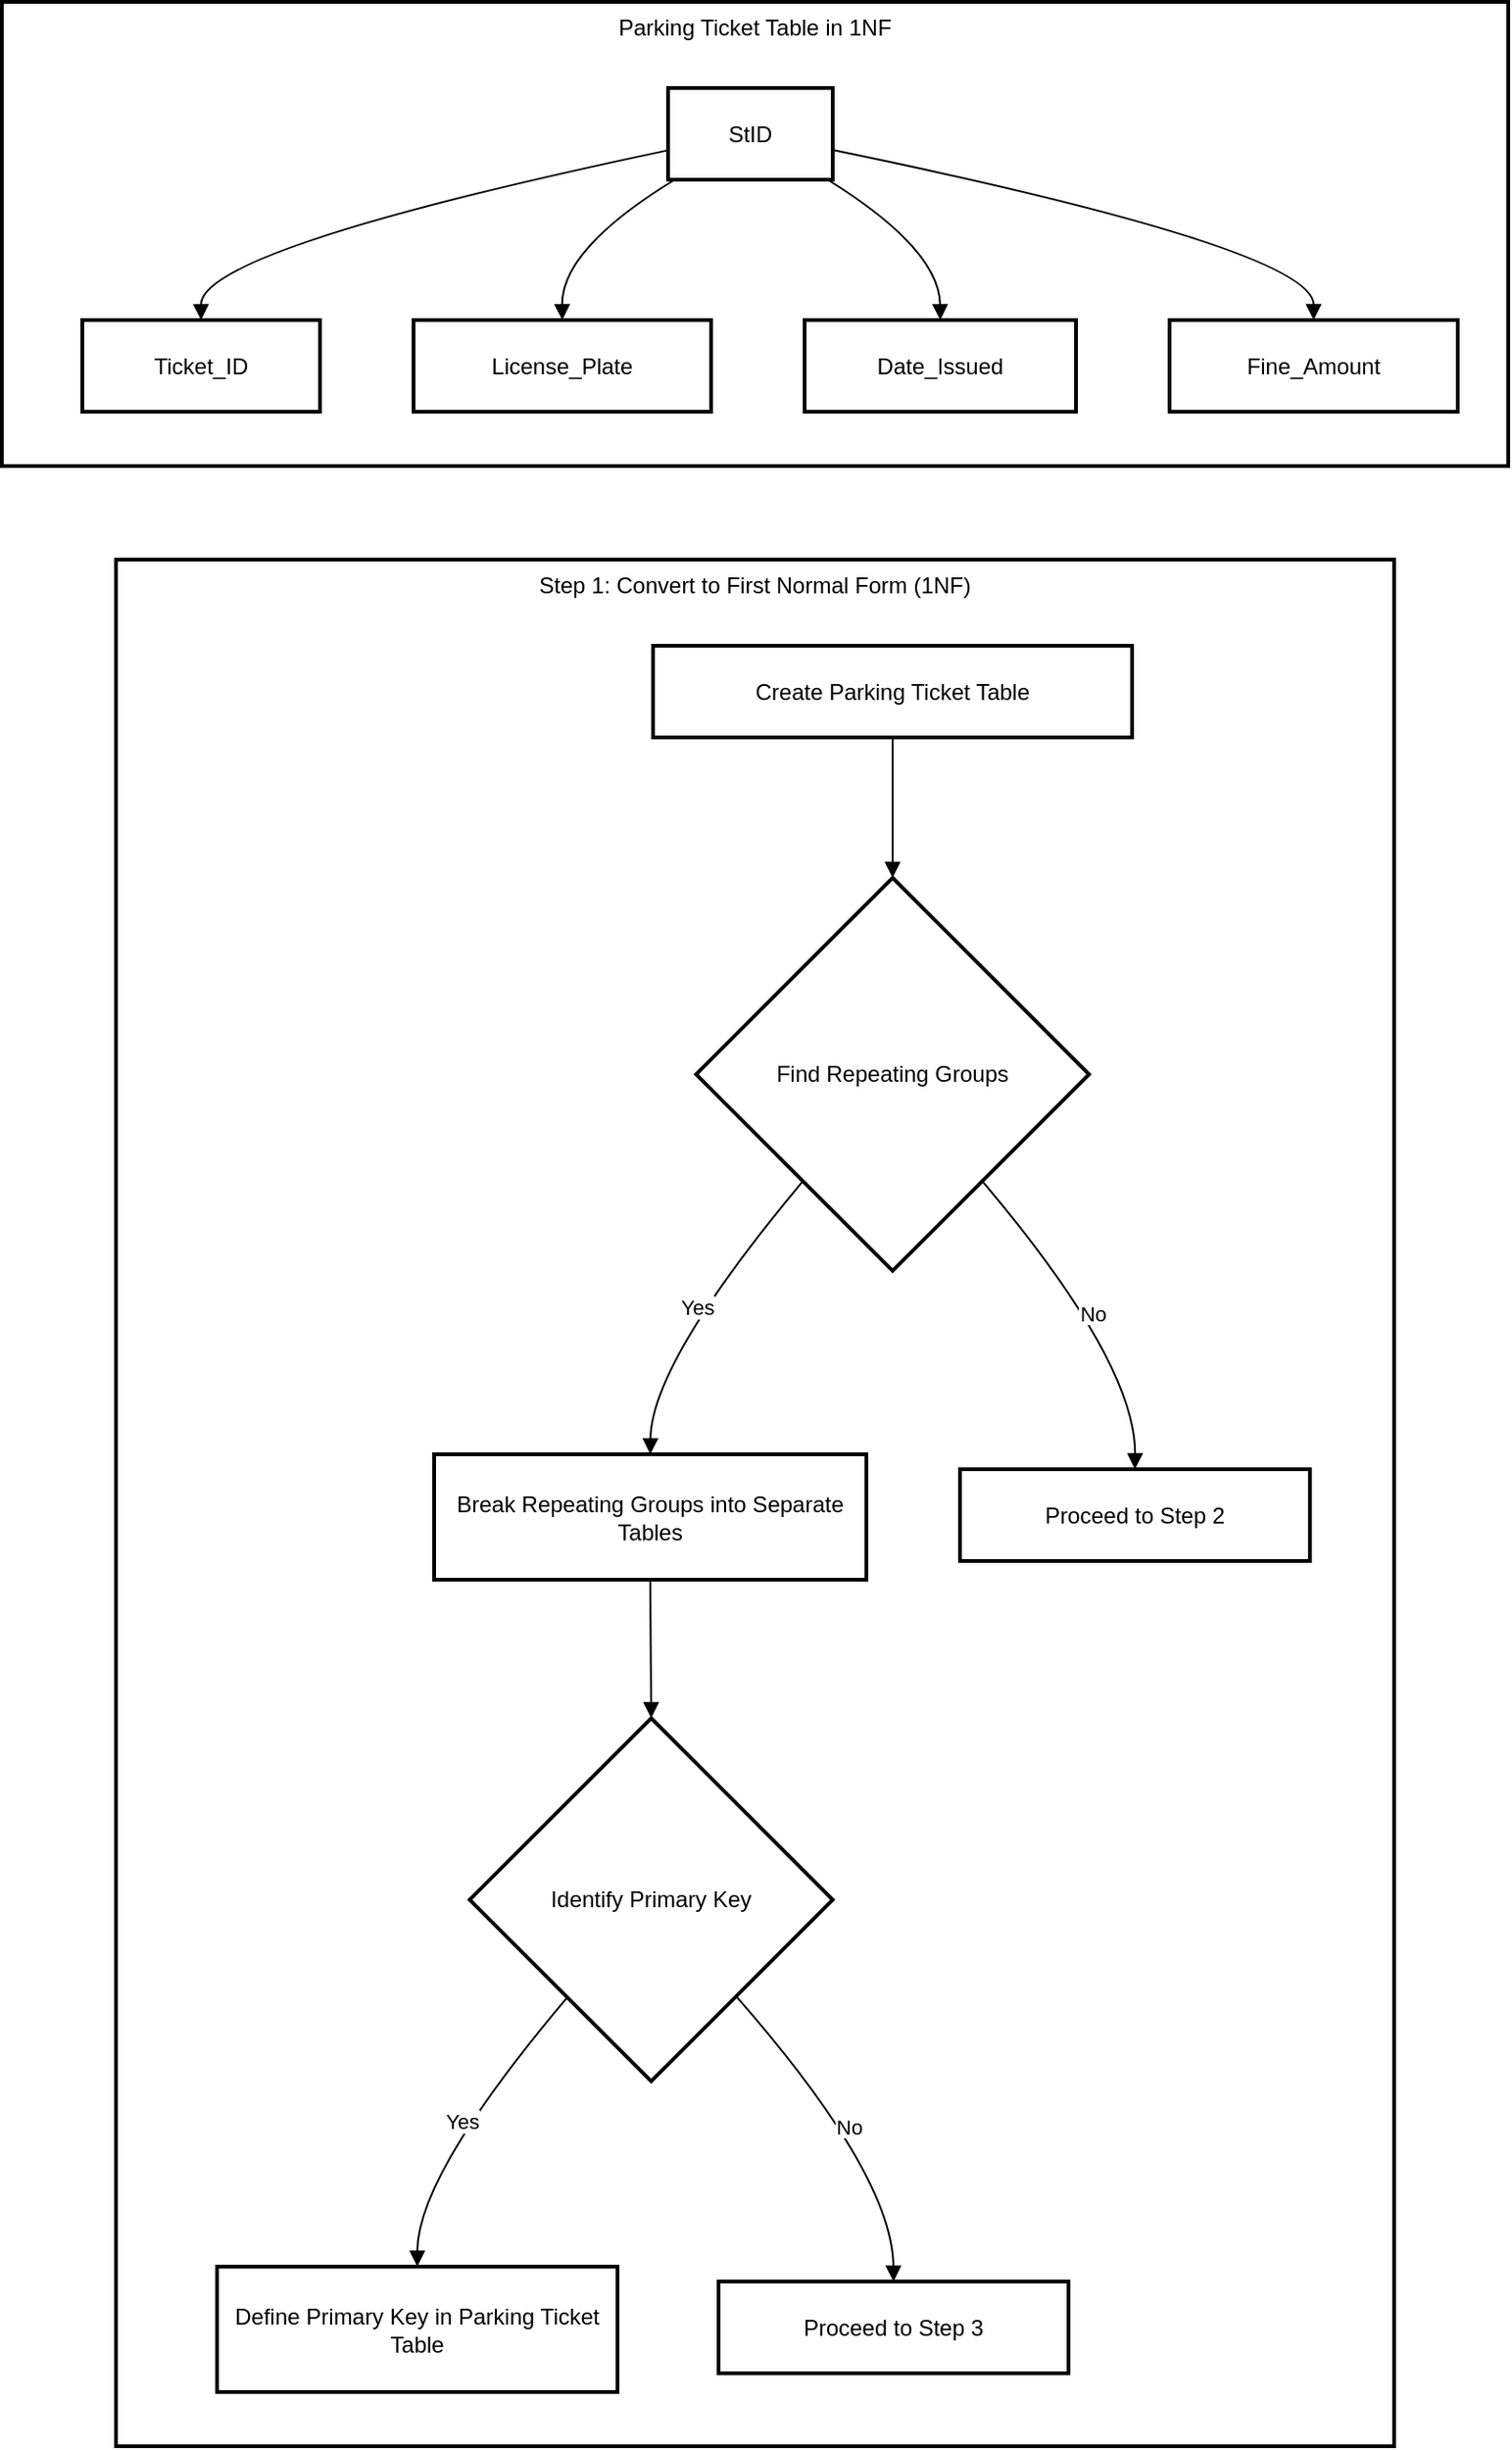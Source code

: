 <mxfile version="24.8.2">
  <diagram name="Page-1" id="T-hsCJGr_xA_AB_YZYaF">
    <mxGraphModel>
      <root>
        <mxCell id="0" />
        <mxCell id="1" parent="0" />
        <mxCell id="2" value="Parking Ticket Table in 1NF" style="whiteSpace=wrap;strokeWidth=2;verticalAlign=top;" vertex="1" parent="1">
          <mxGeometry x="8" y="8" width="805" height="248" as="geometry" />
        </mxCell>
        <mxCell id="3" value="StID" style="whiteSpace=wrap;strokeWidth=2;" vertex="1" parent="2">
          <mxGeometry x="356" y="46" width="88" height="49" as="geometry" />
        </mxCell>
        <mxCell id="4" value="Ticket_ID" style="whiteSpace=wrap;strokeWidth=2;" vertex="1" parent="2">
          <mxGeometry x="43" y="170" width="127" height="49" as="geometry" />
        </mxCell>
        <mxCell id="5" value="License_Plate" style="whiteSpace=wrap;strokeWidth=2;" vertex="1" parent="2">
          <mxGeometry x="220" y="170" width="159" height="49" as="geometry" />
        </mxCell>
        <mxCell id="6" value="Date_Issued" style="whiteSpace=wrap;strokeWidth=2;" vertex="1" parent="2">
          <mxGeometry x="429" y="170" width="145" height="49" as="geometry" />
        </mxCell>
        <mxCell id="7" value="Fine_Amount" style="whiteSpace=wrap;strokeWidth=2;" vertex="1" parent="2">
          <mxGeometry x="624" y="170" width="154" height="49" as="geometry" />
        </mxCell>
        <mxCell id="8" value="" style="curved=1;startArrow=none;endArrow=block;exitX=0;exitY=0.68;entryX=0.5;entryY=-0.01;" edge="1" parent="2" source="3" target="4">
          <mxGeometry relative="1" as="geometry">
            <Array as="points">
              <mxPoint x="106" y="132" />
            </Array>
          </mxGeometry>
        </mxCell>
        <mxCell id="9" value="" style="curved=1;startArrow=none;endArrow=block;exitX=0.05;exitY=0.99;entryX=0.5;entryY=-0.01;" edge="1" parent="2" source="3" target="5">
          <mxGeometry relative="1" as="geometry">
            <Array as="points">
              <mxPoint x="299" y="132" />
            </Array>
          </mxGeometry>
        </mxCell>
        <mxCell id="10" value="" style="curved=1;startArrow=none;endArrow=block;exitX=0.96;exitY=0.99;entryX=0.5;entryY=-0.01;" edge="1" parent="2" source="3" target="6">
          <mxGeometry relative="1" as="geometry">
            <Array as="points">
              <mxPoint x="501" y="132" />
            </Array>
          </mxGeometry>
        </mxCell>
        <mxCell id="11" value="" style="curved=1;startArrow=none;endArrow=block;exitX=1.01;exitY=0.68;entryX=0.5;entryY=-0.01;" edge="1" parent="2" source="3" target="7">
          <mxGeometry relative="1" as="geometry">
            <Array as="points">
              <mxPoint x="701" y="132" />
            </Array>
          </mxGeometry>
        </mxCell>
        <mxCell id="12" value="Step 1: Convert to First Normal Form (1NF)" style="whiteSpace=wrap;strokeWidth=2;verticalAlign=top;" vertex="1" parent="1">
          <mxGeometry x="69" y="306" width="683" height="1008" as="geometry" />
        </mxCell>
        <mxCell id="13" value="Create Parking Ticket Table" style="whiteSpace=wrap;strokeWidth=2;" vertex="1" parent="12">
          <mxGeometry x="287" y="46" width="256" height="49" as="geometry" />
        </mxCell>
        <mxCell id="14" value="Find Repeating Groups" style="rhombus;strokeWidth=2;whiteSpace=wrap;" vertex="1" parent="12">
          <mxGeometry x="310" y="170" width="210" height="210" as="geometry" />
        </mxCell>
        <mxCell id="15" value="Break Repeating Groups into Separate Tables" style="whiteSpace=wrap;strokeWidth=2;" vertex="1" parent="12">
          <mxGeometry x="170" y="478" width="231" height="67" as="geometry" />
        </mxCell>
        <mxCell id="16" value="Proceed to Step 2" style="whiteSpace=wrap;strokeWidth=2;" vertex="1" parent="12">
          <mxGeometry x="451" y="486" width="187" height="49" as="geometry" />
        </mxCell>
        <mxCell id="17" value="Identify Primary Key" style="rhombus;strokeWidth=2;whiteSpace=wrap;" vertex="1" parent="12">
          <mxGeometry x="189" y="619" width="194" height="194" as="geometry" />
        </mxCell>
        <mxCell id="18" value="Define Primary Key in Parking Ticket Table" style="whiteSpace=wrap;strokeWidth=2;" vertex="1" parent="12">
          <mxGeometry x="54" y="912" width="214" height="67" as="geometry" />
        </mxCell>
        <mxCell id="19" value="Proceed to Step 3" style="whiteSpace=wrap;strokeWidth=2;" vertex="1" parent="12">
          <mxGeometry x="322" y="920" width="187" height="49" as="geometry" />
        </mxCell>
        <mxCell id="20" value="" style="curved=1;startArrow=none;endArrow=block;exitX=0.5;exitY=0.99;entryX=0.5;entryY=0;" edge="1" parent="12" source="13" target="14">
          <mxGeometry relative="1" as="geometry">
            <Array as="points" />
          </mxGeometry>
        </mxCell>
        <mxCell id="21" value="Yes" style="curved=1;startArrow=none;endArrow=block;exitX=0.08;exitY=1;entryX=0.5;entryY=-0.01;" edge="1" parent="12" source="14" target="15">
          <mxGeometry relative="1" as="geometry">
            <Array as="points">
              <mxPoint x="286" y="429" />
            </Array>
          </mxGeometry>
        </mxCell>
        <mxCell id="22" value="No" style="curved=1;startArrow=none;endArrow=block;exitX=0.92;exitY=1;entryX=0.5;entryY=0.01;" edge="1" parent="12" source="14" target="16">
          <mxGeometry relative="1" as="geometry">
            <Array as="points">
              <mxPoint x="545" y="429" />
            </Array>
          </mxGeometry>
        </mxCell>
        <mxCell id="23" value="" style="curved=1;startArrow=none;endArrow=block;exitX=0.5;exitY=0.99;entryX=0.5;entryY=0;" edge="1" parent="12" source="15" target="17">
          <mxGeometry relative="1" as="geometry">
            <Array as="points" />
          </mxGeometry>
        </mxCell>
        <mxCell id="24" value="Yes" style="curved=1;startArrow=none;endArrow=block;exitX=0.07;exitY=1;entryX=0.5;entryY=-0.01;" edge="1" parent="12" source="17" target="18">
          <mxGeometry relative="1" as="geometry">
            <Array as="points">
              <mxPoint x="161" y="863" />
            </Array>
          </mxGeometry>
        </mxCell>
        <mxCell id="25" value="No" style="curved=1;startArrow=none;endArrow=block;exitX=0.94;exitY=1;entryX=0.5;entryY=0.01;" edge="1" parent="12" source="17" target="19">
          <mxGeometry relative="1" as="geometry">
            <Array as="points">
              <mxPoint x="415" y="863" />
            </Array>
          </mxGeometry>
        </mxCell>
      </root>
    </mxGraphModel>
  </diagram>
</mxfile>
